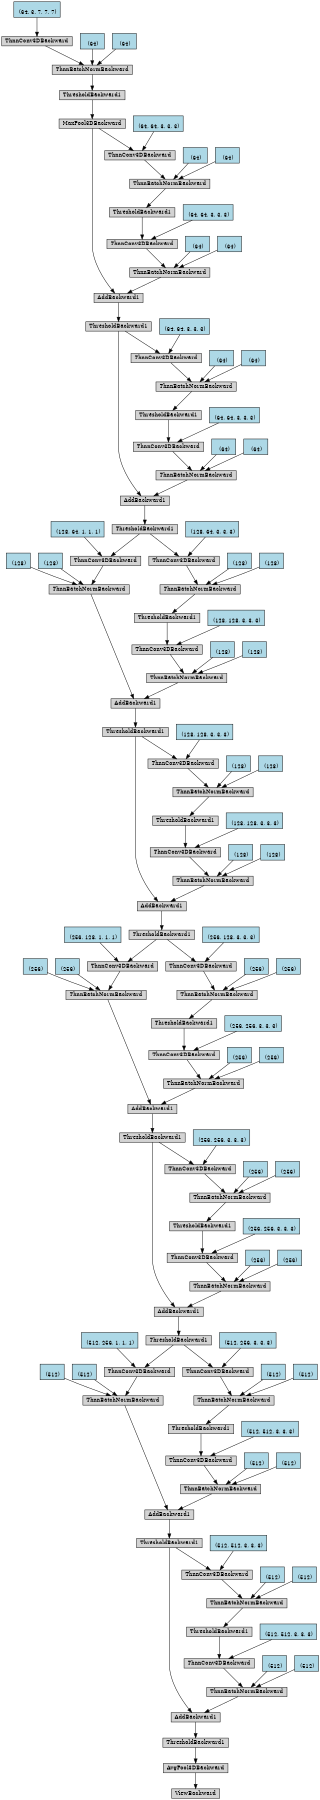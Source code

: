 digraph {
	graph [size="12,12"]
	node [align=left fontsize=12 height=0.2 ranksep=0.1 shape=box style=filled]
	2903965893296 [label=ViewBackward]
	2903965893352 -> 2903965893296
	2903965893352 [label=AvgPool3DBackward]
	2903965893464 -> 2903965893352
	2903965893464 [label=ThresholdBackward1]
	2903965893576 -> 2903965893464
	2903965893576 [label=AddBackward1]
	2903965893688 -> 2903965893576
	2903965893688 [label=ThnnBatchNormBackward]
	2903965893856 -> 2903965893688
	2903965893856 [label=ThnnConv3DBackward]
	2903965894080 -> 2903965893856
	2903965894080 [label=ThresholdBackward1]
	2903965894248 -> 2903965894080
	2903965894248 [label=ThnnBatchNormBackward]
	2903965894360 -> 2903965894248
	2903965894360 [label=ThnnConv3DBackward]
	2903965893744 -> 2903965894360
	2903965893744 [label=ThresholdBackward1]
	2903965894696 -> 2903965893744
	2903965894696 [label=AddBackward1]
	2903965894808 -> 2903965894696
	2903965894808 [label=ThnnBatchNormBackward]
	2903965894976 -> 2903965894808
	2903965894976 [label=ThnnConv3DBackward]
	2903965895200 -> 2903965894976
	2903965895200 [label=ThresholdBackward1]
	2903965895368 -> 2903965895200
	2903965895368 [label=ThnnBatchNormBackward]
	2903965895480 -> 2903965895368
	2903965895480 [label=ThnnConv3DBackward]
	2903965895704 -> 2903965895480
	2903965895704 [label=ThresholdBackward1]
	2903965895872 -> 2903965895704
	2903965895872 [label=AddBackward1]
	2903965895984 -> 2903965895872
	2903965895984 [label=ThnnBatchNormBackward]
	2903965896152 -> 2903965895984
	2903965896152 [label=ThnnConv3DBackward]
	2903965896376 -> 2903965896152
	2903965896376 [label=ThresholdBackward1]
	2903965896544 -> 2903965896376
	2903965896544 [label=ThnnBatchNormBackward]
	2903965896656 -> 2903965896544
	2903965896656 [label=ThnnConv3DBackward]
	2903965896040 -> 2903965896656
	2903965896040 [label=ThresholdBackward1]
	2903965938016 -> 2903965896040
	2903965938016 [label=AddBackward1]
	2903965938128 -> 2903965938016
	2903965938128 [label=ThnnBatchNormBackward]
	2903965938296 -> 2903965938128
	2903965938296 [label=ThnnConv3DBackward]
	2903965938520 -> 2903965938296
	2903965938520 [label=ThresholdBackward1]
	2903965938688 -> 2903965938520
	2903965938688 [label=ThnnBatchNormBackward]
	2903965938800 -> 2903965938688
	2903965938800 [label=ThnnConv3DBackward]
	2903965939024 -> 2903965938800
	2903965939024 [label=ThresholdBackward1]
	2903965939192 -> 2903965939024
	2903965939192 [label=AddBackward1]
	2903965939304 -> 2903965939192
	2903965939304 [label=ThnnBatchNormBackward]
	2903965939472 -> 2903965939304
	2903965939472 [label=ThnnConv3DBackward]
	2903965939696 -> 2903965939472
	2903965939696 [label=ThresholdBackward1]
	2903965939864 -> 2903965939696
	2903965939864 [label=ThnnBatchNormBackward]
	2903965939976 -> 2903965939864
	2903965939976 [label=ThnnConv3DBackward]
	2903965939360 -> 2903965939976
	2903965939360 [label=ThresholdBackward1]
	2903965940312 -> 2903965939360
	2903965940312 [label=AddBackward1]
	2903965940424 -> 2903965940312
	2903965940424 [label=ThnnBatchNormBackward]
	2903965940592 -> 2903965940424
	2903965940592 [label=ThnnConv3DBackward]
	2903965940816 -> 2903965940592
	2903965940816 [label=ThresholdBackward1]
	2903965940984 -> 2903965940816
	2903965940984 [label=ThnnBatchNormBackward]
	2903965941096 -> 2903965940984
	2903965941096 [label=ThnnConv3DBackward]
	2903965941320 -> 2903965941096
	2903965941320 [label=ThresholdBackward1]
	2903965941488 -> 2903965941320
	2903965941488 [label=AddBackward1]
	2903965941600 -> 2903965941488
	2903965941600 [label=ThnnBatchNormBackward]
	2903965945928 -> 2903965941600
	2903965945928 [label=ThnnConv3DBackward]
	2903965946152 -> 2903965945928
	2903965946152 [label=ThresholdBackward1]
	2903965946320 -> 2903965946152
	2903965946320 [label=ThnnBatchNormBackward]
	2903965946432 -> 2903965946320
	2903965946432 [label=ThnnConv3DBackward]
	2903965941656 -> 2903965946432
	2903965941656 [label=ThresholdBackward1]
	2903965946768 -> 2903965941656
	2903965946768 [label=AddBackward1]
	2903965946880 -> 2903965946768
	2903965946880 [label=ThnnBatchNormBackward]
	2903965947048 -> 2903965946880
	2903965947048 [label=ThnnConv3DBackward]
	2903965947272 -> 2903965947048
	2903965947272 [label=ThresholdBackward1]
	2903965947440 -> 2903965947272
	2903965947440 [label=ThnnBatchNormBackward]
	2903965947552 -> 2903965947440
	2903965947552 [label=ThnnConv3DBackward]
	2903965946936 -> 2903965947552
	2903965946936 [label=MaxPool3DBackward]
	2903965947888 -> 2903965946936
	2903965947888 [label=ThresholdBackward1]
	2903965948000 -> 2903965947888
	2903965948000 [label=ThnnBatchNormBackward]
	2903965948112 -> 2903965948000
	2903965948112 [label=ThnnConv3DBackward]
	2903965948336 -> 2903965948112
	2903965948336 [label="
 (64, 3, 7, 7, 7)" fillcolor=lightblue]
	2903965948168 -> 2903965948000
	2903965948168 [label="
 (64)" fillcolor=lightblue]
	2903965948224 -> 2903965948000
	2903965948224 [label="
 (64)" fillcolor=lightblue]
	2903965947776 -> 2903965947552
	2903965947776 [label="
 (64, 64, 3, 3, 3)" fillcolor=lightblue]
	2903965947608 -> 2903965947440
	2903965947608 [label="
 (64)" fillcolor=lightblue]
	2903965947664 -> 2903965947440
	2903965947664 [label="
 (64)" fillcolor=lightblue]
	2903965947328 -> 2903965947048
	2903965947328 [label="
 (64, 64, 3, 3, 3)" fillcolor=lightblue]
	2903965947104 -> 2903965946880
	2903965947104 [label="
 (64)" fillcolor=lightblue]
	2903965947160 -> 2903965946880
	2903965947160 [label="
 (64)" fillcolor=lightblue]
	2903965946936 -> 2903965946768
	2903965946656 -> 2903965946432
	2903965946656 [label="
 (64, 64, 3, 3, 3)" fillcolor=lightblue]
	2903965946488 -> 2903965946320
	2903965946488 [label="
 (64)" fillcolor=lightblue]
	2903965946544 -> 2903965946320
	2903965946544 [label="
 (64)" fillcolor=lightblue]
	2903965946208 -> 2903965945928
	2903965946208 [label="
 (64, 64, 3, 3, 3)" fillcolor=lightblue]
	2903965945984 -> 2903965941600
	2903965945984 [label="
 (64)" fillcolor=lightblue]
	2903965946040 -> 2903965941600
	2903965946040 [label="
 (64)" fillcolor=lightblue]
	2903965941656 -> 2903965941488
	2903965941376 -> 2903965941096
	2903965941376 [label="
 (128, 64, 3, 3, 3)" fillcolor=lightblue]
	2903965941152 -> 2903965940984
	2903965941152 [label="
 (128)" fillcolor=lightblue]
	2903965941208 -> 2903965940984
	2903965941208 [label="
 (128)" fillcolor=lightblue]
	2903965940872 -> 2903965940592
	2903965940872 [label="
 (128, 128, 3, 3, 3)" fillcolor=lightblue]
	2903965940648 -> 2903965940424
	2903965940648 [label="
 (128)" fillcolor=lightblue]
	2903965940704 -> 2903965940424
	2903965940704 [label="
 (128)" fillcolor=lightblue]
	2903965940480 -> 2903965940312
	2903965940480 [label=ThnnBatchNormBackward]
	2903965940760 -> 2903965940480
	2903965940760 [label=ThnnConv3DBackward]
	2903965941320 -> 2903965940760
	2903965941040 -> 2903965940760
	2903965941040 [label="
 (128, 64, 1, 1, 1)" fillcolor=lightblue]
	2903965940928 -> 2903965940480
	2903965940928 [label="
 (128)" fillcolor=lightblue]
	2903965941264 -> 2903965940480
	2903965941264 [label="
 (128)" fillcolor=lightblue]
	2903965940200 -> 2903965939976
	2903965940200 [label="
 (128, 128, 3, 3, 3)" fillcolor=lightblue]
	2903965940032 -> 2903965939864
	2903965940032 [label="
 (128)" fillcolor=lightblue]
	2903965940088 -> 2903965939864
	2903965940088 [label="
 (128)" fillcolor=lightblue]
	2903965939752 -> 2903965939472
	2903965939752 [label="
 (128, 128, 3, 3, 3)" fillcolor=lightblue]
	2903965939528 -> 2903965939304
	2903965939528 [label="
 (128)" fillcolor=lightblue]
	2903965939584 -> 2903965939304
	2903965939584 [label="
 (128)" fillcolor=lightblue]
	2903965939360 -> 2903965939192
	2903965939080 -> 2903965938800
	2903965939080 [label="
 (256, 128, 3, 3, 3)" fillcolor=lightblue]
	2903965938856 -> 2903965938688
	2903965938856 [label="
 (256)" fillcolor=lightblue]
	2903965938912 -> 2903965938688
	2903965938912 [label="
 (256)" fillcolor=lightblue]
	2903965938576 -> 2903965938296
	2903965938576 [label="
 (256, 256, 3, 3, 3)" fillcolor=lightblue]
	2903965938352 -> 2903965938128
	2903965938352 [label="
 (256)" fillcolor=lightblue]
	2903965938408 -> 2903965938128
	2903965938408 [label="
 (256)" fillcolor=lightblue]
	2903965938184 -> 2903965938016
	2903965938184 [label=ThnnBatchNormBackward]
	2903965938464 -> 2903965938184
	2903965938464 [label=ThnnConv3DBackward]
	2903965939024 -> 2903965938464
	2903965938744 -> 2903965938464
	2903965938744 [label="
 (256, 128, 1, 1, 1)" fillcolor=lightblue]
	2903965938632 -> 2903965938184
	2903965938632 [label="
 (256)" fillcolor=lightblue]
	2903965938968 -> 2903965938184
	2903965938968 [label="
 (256)" fillcolor=lightblue]
	2903965937904 -> 2903965896656
	2903965937904 [label="
 (256, 256, 3, 3, 3)" fillcolor=lightblue]
	2903965937736 -> 2903965896544
	2903965937736 [label="
 (256)" fillcolor=lightblue]
	2903965937792 -> 2903965896544
	2903965937792 [label="
 (256)" fillcolor=lightblue]
	2903965896432 -> 2903965896152
	2903965896432 [label="
 (256, 256, 3, 3, 3)" fillcolor=lightblue]
	2903965896208 -> 2903965895984
	2903965896208 [label="
 (256)" fillcolor=lightblue]
	2903965896264 -> 2903965895984
	2903965896264 [label="
 (256)" fillcolor=lightblue]
	2903965896040 -> 2903965895872
	2903965895760 -> 2903965895480
	2903965895760 [label="
 (512, 256, 3, 3, 3)" fillcolor=lightblue]
	2903965895536 -> 2903965895368
	2903965895536 [label="
 (512)" fillcolor=lightblue]
	2903965895592 -> 2903965895368
	2903965895592 [label="
 (512)" fillcolor=lightblue]
	2903965895256 -> 2903965894976
	2903965895256 [label="
 (512, 512, 3, 3, 3)" fillcolor=lightblue]
	2903965895032 -> 2903965894808
	2903965895032 [label="
 (512)" fillcolor=lightblue]
	2903965895088 -> 2903965894808
	2903965895088 [label="
 (512)" fillcolor=lightblue]
	2903965894864 -> 2903965894696
	2903965894864 [label=ThnnBatchNormBackward]
	2903965895144 -> 2903965894864
	2903965895144 [label=ThnnConv3DBackward]
	2903965895704 -> 2903965895144
	2903965895424 -> 2903965895144
	2903965895424 [label="
 (512, 256, 1, 1, 1)" fillcolor=lightblue]
	2903965895312 -> 2903965894864
	2903965895312 [label="
 (512)" fillcolor=lightblue]
	2903965895648 -> 2903965894864
	2903965895648 [label="
 (512)" fillcolor=lightblue]
	2903965894584 -> 2903965894360
	2903965894584 [label="
 (512, 512, 3, 3, 3)" fillcolor=lightblue]
	2903965894416 -> 2903965894248
	2903965894416 [label="
 (512)" fillcolor=lightblue]
	2903965894472 -> 2903965894248
	2903965894472 [label="
 (512)" fillcolor=lightblue]
	2903965894136 -> 2903965893856
	2903965894136 [label="
 (512, 512, 3, 3, 3)" fillcolor=lightblue]
	2903965893912 -> 2903965893688
	2903965893912 [label="
 (512)" fillcolor=lightblue]
	2903965893968 -> 2903965893688
	2903965893968 [label="
 (512)" fillcolor=lightblue]
	2903965893744 -> 2903965893576
}
